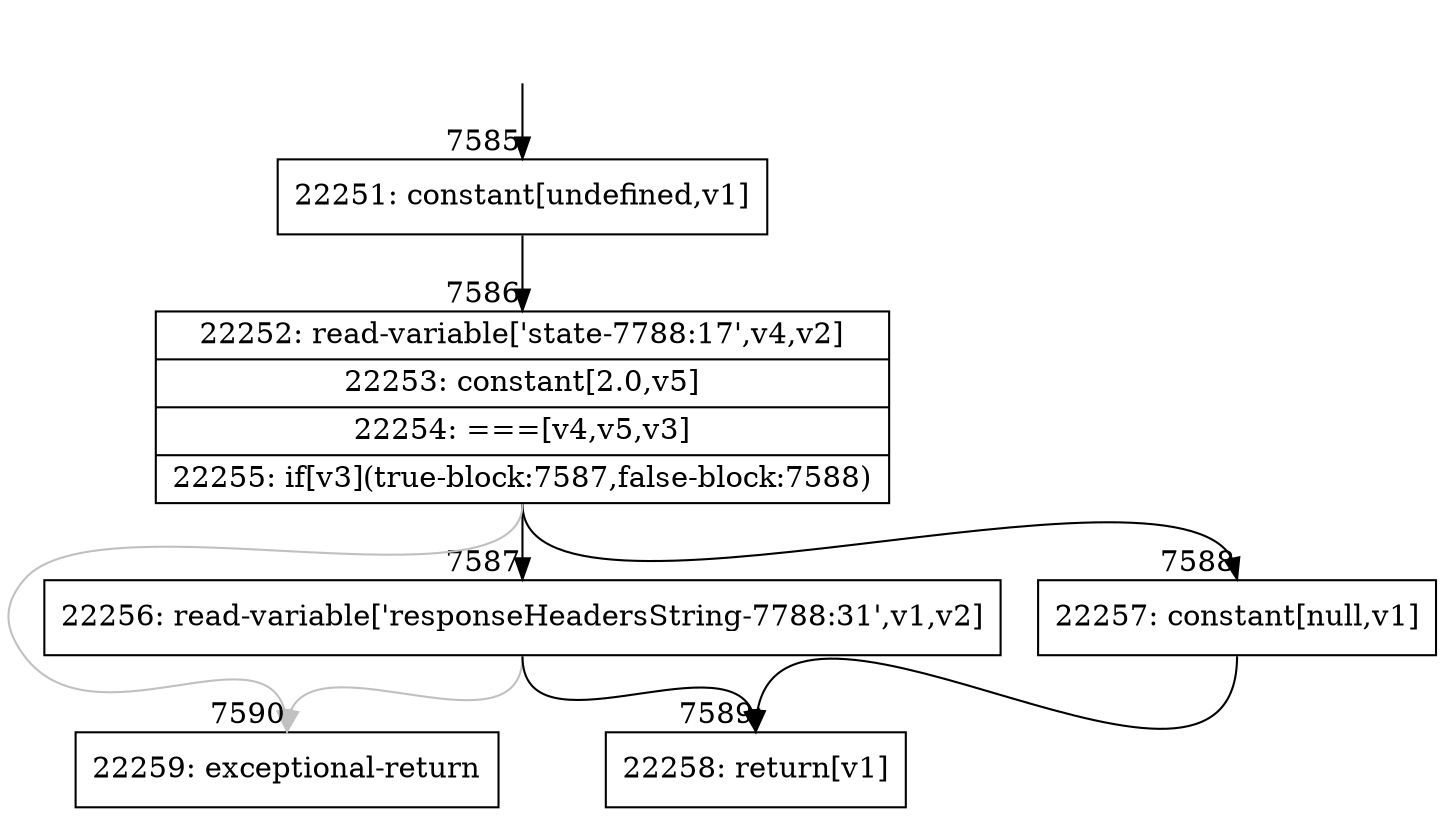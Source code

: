 digraph {
rankdir="TD"
BB_entry483[shape=none,label=""];
BB_entry483 -> BB7585 [tailport=s, headport=n, headlabel="    7585"]
BB7585 [shape=record label="{22251: constant[undefined,v1]}" ] 
BB7585 -> BB7586 [tailport=s, headport=n, headlabel="      7586"]
BB7586 [shape=record label="{22252: read-variable['state-7788:17',v4,v2]|22253: constant[2.0,v5]|22254: ===[v4,v5,v3]|22255: if[v3](true-block:7587,false-block:7588)}" ] 
BB7586 -> BB7587 [tailport=s, headport=n, headlabel="      7587"]
BB7586 -> BB7588 [tailport=s, headport=n, headlabel="      7588"]
BB7586 -> BB7590 [tailport=s, headport=n, color=gray, headlabel="      7590"]
BB7587 [shape=record label="{22256: read-variable['responseHeadersString-7788:31',v1,v2]}" ] 
BB7587 -> BB7589 [tailport=s, headport=n, headlabel="      7589"]
BB7587 -> BB7590 [tailport=s, headport=n, color=gray]
BB7588 [shape=record label="{22257: constant[null,v1]}" ] 
BB7588 -> BB7589 [tailport=s, headport=n]
BB7589 [shape=record label="{22258: return[v1]}" ] 
BB7590 [shape=record label="{22259: exceptional-return}" ] 
}
